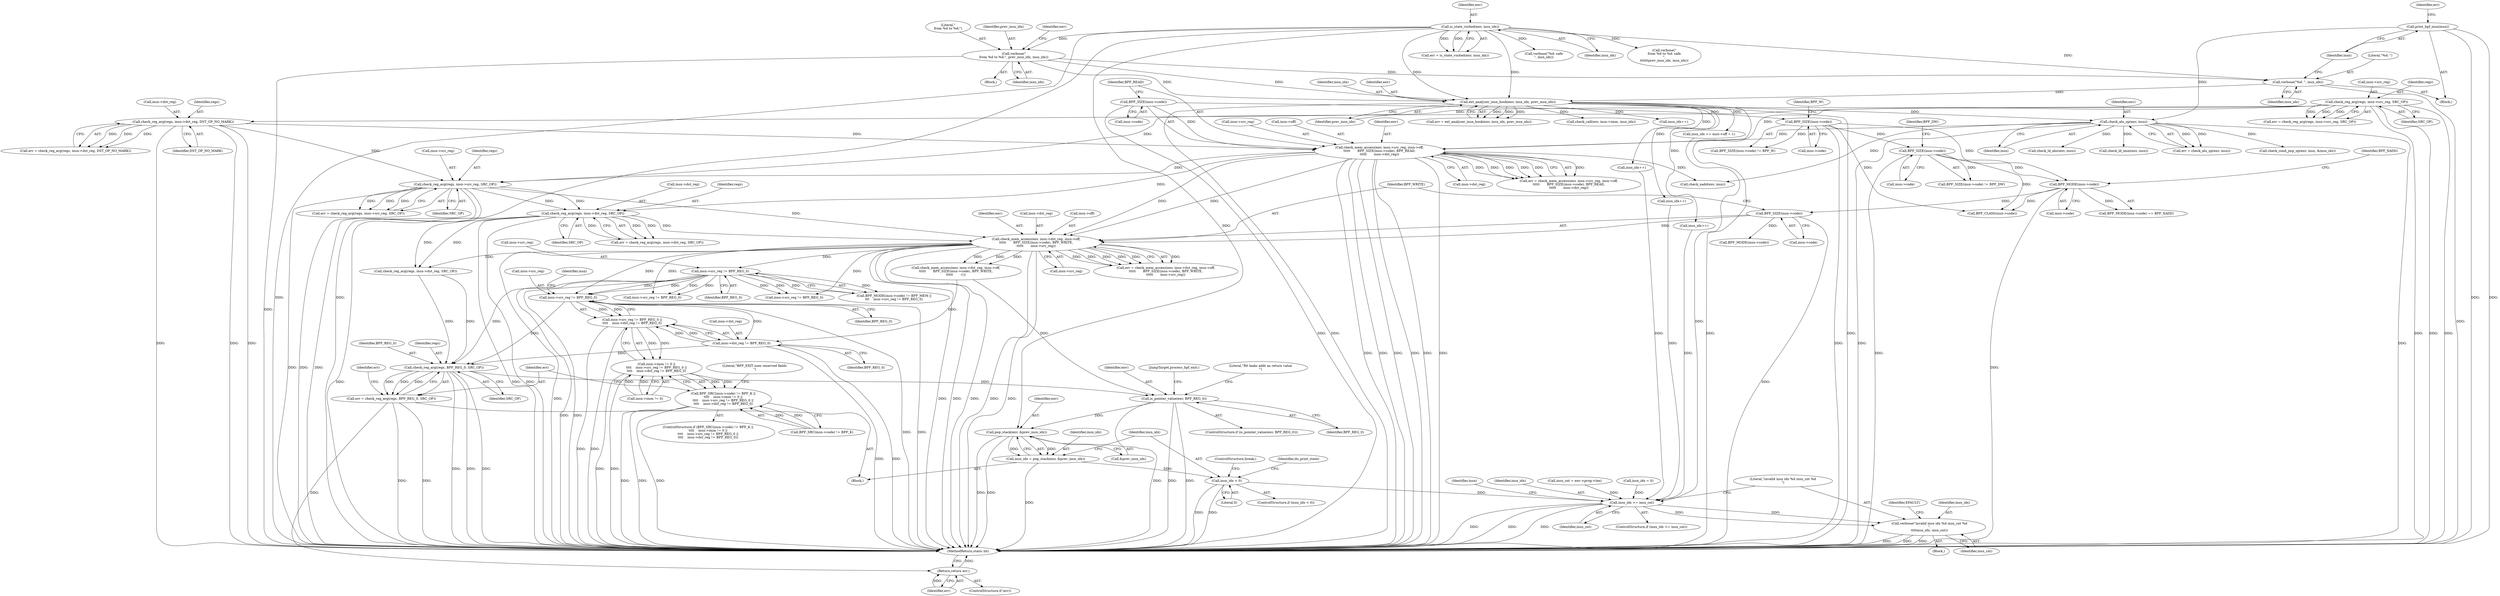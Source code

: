 digraph "1_linux_0d0e57697f162da4aa218b5feafe614fb666db07@pointer" {
"1000701" [label="(Call,insn->src_reg != BPF_REG_0)"];
"1000535" [label="(Call,insn->src_reg != BPF_REG_0)"];
"1000465" [label="(Call,check_mem_access(env, insn->dst_reg, insn->off,\n\t\t\t\t\t       BPF_SIZE(insn->code), BPF_WRITE,\n\t\t\t\t\t       insn->src_reg))"];
"1000328" [label="(Call,check_mem_access(env, insn->src_reg, insn->off,\n\t\t\t\t\t       BPF_SIZE(insn->code), BPF_READ,\n\t\t\t\t\t       insn->dst_reg))"];
"1000283" [label="(Call,check_alu_op(env, insn))"];
"1000271" [label="(Call,ext_analyzer_insn_hook(env, insn_idx, prev_insn_idx))"];
"1000212" [label="(Call,is_state_visited(env, insn_idx))"];
"1000263" [label="(Call,verbose(\"%d: \", insn_idx))"];
"1000247" [label="(Call,verbose(\"\nfrom %d to %d:\", prev_insn_idx, insn_idx))"];
"1000266" [label="(Call,print_bpf_insn(insn))"];
"1000295" [label="(Call,check_reg_arg(regs, insn->src_reg, SRC_OP))"];
"1000336" [label="(Call,BPF_SIZE(insn->code))"];
"1000307" [label="(Call,check_reg_arg(regs, insn->dst_reg, DST_OP_NO_MARK))"];
"1000444" [label="(Call,check_reg_arg(regs, insn->dst_reg, SRC_OP))"];
"1000432" [label="(Call,check_reg_arg(regs, insn->src_reg, SRC_OP))"];
"1000473" [label="(Call,BPF_SIZE(insn->code))"];
"1000412" [label="(Call,BPF_MODE(insn->code))"];
"1000357" [label="(Call,BPF_SIZE(insn->code))"];
"1000351" [label="(Call,BPF_SIZE(insn->code))"];
"1000700" [label="(Call,insn->src_reg != BPF_REG_0 ||\n\t\t\t\t    insn->dst_reg != BPF_REG_0)"];
"1000694" [label="(Call,insn->imm != 0 ||\n\t\t\t\t    insn->src_reg != BPF_REG_0 ||\n\t\t\t\t    insn->dst_reg != BPF_REG_0)"];
"1000687" [label="(Call,BPF_SRC(insn->code) != BPF_K ||\n\t\t\t\t    insn->imm != 0 ||\n\t\t\t\t    insn->src_reg != BPF_REG_0 ||\n\t\t\t\t    insn->dst_reg != BPF_REG_0)"];
"1000706" [label="(Call,insn->dst_reg != BPF_REG_0)"];
"1000719" [label="(Call,check_reg_arg(regs, BPF_REG_0, SRC_OP))"];
"1000717" [label="(Call,err = check_reg_arg(regs, BPF_REG_0, SRC_OP))"];
"1000725" [label="(Return,return err;)"];
"1000728" [label="(Call,is_pointer_value(env, BPF_REG_0))"];
"1000740" [label="(Call,pop_stack(env, &prev_insn_idx))"];
"1000738" [label="(Call,insn_idx = pop_stack(env, &prev_insn_idx))"];
"1000745" [label="(Call,insn_idx < 0)"];
"1000172" [label="(Call,insn_idx >= insn_cnt)"];
"1000176" [label="(Call,verbose(\"invalid insn idx %d insn_cnt %d\n\",\n\t\t\t\tinsn_idx, insn_cnt))"];
"1000528" [label="(Call,BPF_MODE(insn->code) != BPF_MEM ||\n\t\t\t    insn->src_reg != BPF_REG_0)"];
"1000478" [label="(Call,insn->src_reg)"];
"1000296" [label="(Identifier,regs)"];
"1000560" [label="(Call,check_mem_access(env, insn->dst_reg, insn->off,\n\t\t\t\t\t       BPF_SIZE(insn->code), BPF_WRITE,\n\t\t\t\t\t       -1))"];
"1000284" [label="(Identifier,env)"];
"1000444" [label="(Call,check_reg_arg(regs, insn->dst_reg, SRC_OP))"];
"1000297" [label="(Call,insn->src_reg)"];
"1000176" [label="(Call,verbose(\"invalid insn idx %d insn_cnt %d\n\",\n\t\t\t\tinsn_idx, insn_cnt))"];
"1000337" [label="(Call,insn->code)"];
"1000625" [label="(Call,check_call(env, insn->imm, insn_idx))"];
"1000265" [label="(Identifier,insn_idx)"];
"1000248" [label="(Literal,\"\nfrom %d to %d:\")"];
"1000536" [label="(Call,insn->src_reg)"];
"1000672" [label="(Call,insn_idx += insn->off + 1)"];
"1000350" [label="(Call,BPF_SIZE(insn->code) != BPF_W)"];
"1000340" [label="(Identifier,BPF_READ)"];
"1000740" [label="(Call,pop_stack(env, &prev_insn_idx))"];
"1000263" [label="(Call,verbose(\"%d: \", insn_idx))"];
"1000420" [label="(Call,check_xadd(env, insn))"];
"1000726" [label="(Identifier,err)"];
"1000445" [label="(Identifier,regs)"];
"1000237" [label="(Call,verbose(\"%d: safe\n\", insn_idx))"];
"1000266" [label="(Call,print_bpf_insn(insn))"];
"1000285" [label="(Identifier,insn)"];
"1000742" [label="(Call,&prev_insn_idx)"];
"1000213" [label="(Identifier,env)"];
"1000708" [label="(Identifier,insn)"];
"1000358" [label="(Call,insn->code)"];
"1000137" [label="(Call,insn_cnt = env->prog->len)"];
"1000739" [label="(Identifier,insn_idx)"];
"1000656" [label="(Call,insn->src_reg != BPF_REG_0)"];
"1000159" [label="(Call,insn_idx = 0)"];
"1000749" [label="(ControlStructure,break;)"];
"1000356" [label="(Call,BPF_SIZE(insn->code) != BPF_DW)"];
"1000686" [label="(ControlStructure,if (BPF_SRC(insn->code) != BPF_K ||\n\t\t\t\t    insn->imm != 0 ||\n\t\t\t\t    insn->src_reg != BPF_REG_0 ||\n\t\t\t\t    insn->dst_reg != BPF_REG_0))"];
"1000270" [label="(Identifier,err)"];
"1000328" [label="(Call,check_mem_access(env, insn->src_reg, insn->off,\n\t\t\t\t\t       BPF_SIZE(insn->code), BPF_READ,\n\t\t\t\t\t       insn->dst_reg))"];
"1000463" [label="(Call,err = check_mem_access(env, insn->dst_reg, insn->off,\n\t\t\t\t\t       BPF_SIZE(insn->code), BPF_WRITE,\n\t\t\t\t\t       insn->src_reg))"];
"1000710" [label="(Identifier,BPF_REG_0)"];
"1000336" [label="(Call,BPF_SIZE(insn->code))"];
"1000430" [label="(Call,err = check_reg_arg(regs, insn->src_reg, SRC_OP))"];
"1000723" [label="(ControlStructure,if (err))"];
"1000177" [label="(Literal,\"invalid insn idx %d insn_cnt %d\n\")"];
"1000427" [label="(Call,insn_idx++)"];
"1000293" [label="(Call,err = check_reg_arg(regs, insn->src_reg, SRC_OP))"];
"1000267" [label="(Identifier,insn)"];
"1000747" [label="(Literal,0)"];
"1000688" [label="(Call,BPF_SRC(insn->code) != BPF_K)"];
"1000295" [label="(Call,check_reg_arg(regs, insn->src_reg, SRC_OP))"];
"1000333" [label="(Call,insn->off)"];
"1000477" [label="(Identifier,BPF_WRITE)"];
"1000467" [label="(Call,insn->dst_reg)"];
"1000548" [label="(Call,check_reg_arg(regs, insn->dst_reg, SRC_OP))"];
"1000264" [label="(Literal,\"%d: \")"];
"1000700" [label="(Call,insn->src_reg != BPF_REG_0 ||\n\t\t\t\t    insn->dst_reg != BPF_REG_0)"];
"1000416" [label="(Identifier,BPF_XADD)"];
"1000283" [label="(Call,check_alu_op(env, insn))"];
"1000352" [label="(Call,insn->code)"];
"1000329" [label="(Identifier,env)"];
"1000727" [label="(ControlStructure,if (is_pointer_value(env, BPF_REG_0)))"];
"1000171" [label="(ControlStructure,if (insn_idx >= insn_cnt))"];
"1000721" [label="(Identifier,BPF_REG_0)"];
"1000831" [label="(MethodReturn,static int)"];
"1000305" [label="(Call,err = check_reg_arg(regs, insn->dst_reg, DST_OP_NO_MARK))"];
"1000247" [label="(Call,verbose(\"\nfrom %d to %d:\", prev_insn_idx, insn_idx))"];
"1000249" [label="(Identifier,prev_insn_idx)"];
"1000175" [label="(Block,)"];
"1000246" [label="(Block,)"];
"1000212" [label="(Call,is_state_visited(env, insn_idx))"];
"1000718" [label="(Identifier,err)"];
"1000174" [label="(Identifier,insn_cnt)"];
"1000539" [label="(Identifier,BPF_REG_0)"];
"1000442" [label="(Call,err = check_reg_arg(regs, insn->dst_reg, SRC_OP))"];
"1000707" [label="(Call,insn->dst_reg)"];
"1000720" [label="(Identifier,regs)"];
"1000741" [label="(Identifier,env)"];
"1000685" [label="(Block,)"];
"1000745" [label="(Call,insn_idx < 0)"];
"1000182" [label="(Identifier,EFAULT)"];
"1000753" [label="(Identifier,do_print_state)"];
"1000361" [label="(Identifier,BPF_DW)"];
"1000412" [label="(Call,BPF_MODE(insn->code))"];
"1000351" [label="(Call,BPF_SIZE(insn->code))"];
"1000722" [label="(Identifier,SRC_OP)"];
"1000179" [label="(Identifier,insn_cnt)"];
"1000250" [label="(Identifier,insn_idx)"];
"1000433" [label="(Identifier,regs)"];
"1000355" [label="(Identifier,BPF_W)"];
"1000434" [label="(Call,insn->src_reg)"];
"1000214" [label="(Identifier,insn_idx)"];
"1000189" [label="(Call,BPF_CLASS(insn->code))"];
"1000695" [label="(Call,insn->imm != 0)"];
"1000803" [label="(Call,check_ld_imm(env, insn))"];
"1000312" [label="(Identifier,DST_OP_NO_MARK)"];
"1000330" [label="(Call,insn->src_reg)"];
"1000281" [label="(Call,err = check_alu_op(env, insn))"];
"1000530" [label="(Call,BPF_MODE(insn->code))"];
"1000738" [label="(Call,insn_idx = pop_stack(env, &prev_insn_idx))"];
"1000437" [label="(Identifier,SRC_OP)"];
"1000309" [label="(Call,insn->dst_reg)"];
"1000607" [label="(Call,insn->src_reg != BPF_REG_0)"];
"1000184" [label="(Identifier,insn)"];
"1000694" [label="(Call,insn->imm != 0 ||\n\t\t\t\t    insn->src_reg != BPF_REG_0 ||\n\t\t\t\t    insn->dst_reg != BPF_REG_0)"];
"1000341" [label="(Call,insn->dst_reg)"];
"1000307" [label="(Call,check_reg_arg(regs, insn->dst_reg, DST_OP_NO_MARK))"];
"1000810" [label="(Call,insn_idx++)"];
"1000473" [label="(Call,BPF_SIZE(insn->code))"];
"1000725" [label="(Return,return err;)"];
"1000713" [label="(Literal,\"BPF_EXIT uses reserved fields\n\")"];
"1000274" [label="(Identifier,prev_insn_idx)"];
"1000733" [label="(Literal,\"R0 leaks addr as return value\n\")"];
"1000729" [label="(Identifier,env)"];
"1000232" [label="(Call,verbose(\"\nfrom %d to %d: safe\n\",\n\t\t\t\t\t\tprev_insn_idx, insn_idx))"];
"1000730" [label="(Identifier,BPF_REG_0)"];
"1000701" [label="(Call,insn->src_reg != BPF_REG_0)"];
"1000535" [label="(Call,insn->src_reg != BPF_REG_0)"];
"1000210" [label="(Call,err = is_state_visited(env, insn_idx))"];
"1000717" [label="(Call,err = check_reg_arg(regs, BPF_REG_0, SRC_OP))"];
"1000273" [label="(Identifier,insn_idx)"];
"1000254" [label="(Identifier,env)"];
"1000262" [label="(Block,)"];
"1000413" [label="(Call,insn->code)"];
"1000357" [label="(Call,BPF_SIZE(insn->code))"];
"1000760" [label="(Call,check_cond_jmp_op(env, insn, &insn_idx))"];
"1000446" [label="(Call,insn->dst_reg)"];
"1000465" [label="(Call,check_mem_access(env, insn->dst_reg, insn->off,\n\t\t\t\t\t       BPF_SIZE(insn->code), BPF_WRITE,\n\t\t\t\t\t       insn->src_reg))"];
"1000173" [label="(Identifier,insn_idx)"];
"1000272" [label="(Identifier,env)"];
"1000271" [label="(Call,ext_analyzer_insn_hook(env, insn_idx, prev_insn_idx))"];
"1000300" [label="(Identifier,SRC_OP)"];
"1000269" [label="(Call,err = ext_analyzer_insn_hook(env, insn_idx, prev_insn_idx))"];
"1000824" [label="(Call,insn_idx++)"];
"1000702" [label="(Call,insn->src_reg)"];
"1000719" [label="(Call,check_reg_arg(regs, BPF_REG_0, SRC_OP))"];
"1000737" [label="(JumpTarget,process_bpf_exit:)"];
"1000744" [label="(ControlStructure,if (insn_idx < 0))"];
"1000470" [label="(Call,insn->off)"];
"1000363" [label="(Call,insn_idx++)"];
"1000706" [label="(Call,insn->dst_reg != BPF_REG_0)"];
"1000724" [label="(Identifier,err)"];
"1000308" [label="(Identifier,regs)"];
"1000746" [label="(Identifier,insn_idx)"];
"1000466" [label="(Identifier,env)"];
"1000705" [label="(Identifier,BPF_REG_0)"];
"1000411" [label="(Call,BPF_MODE(insn->code) == BPF_XADD)"];
"1000728" [label="(Call,is_pointer_value(env, BPF_REG_0))"];
"1000178" [label="(Identifier,insn_idx)"];
"1000474" [label="(Call,insn->code)"];
"1000788" [label="(Call,check_ld_abs(env, insn))"];
"1000432" [label="(Call,check_reg_arg(regs, insn->src_reg, SRC_OP))"];
"1000687" [label="(Call,BPF_SRC(insn->code) != BPF_K ||\n\t\t\t\t    insn->imm != 0 ||\n\t\t\t\t    insn->src_reg != BPF_REG_0 ||\n\t\t\t\t    insn->dst_reg != BPF_REG_0)"];
"1000172" [label="(Call,insn_idx >= insn_cnt)"];
"1000449" [label="(Identifier,SRC_OP)"];
"1000326" [label="(Call,err = check_mem_access(env, insn->src_reg, insn->off,\n\t\t\t\t\t       BPF_SIZE(insn->code), BPF_READ,\n\t\t\t\t\t       insn->dst_reg))"];
"1000701" -> "1000700"  [label="AST: "];
"1000701" -> "1000705"  [label="CFG: "];
"1000702" -> "1000701"  [label="AST: "];
"1000705" -> "1000701"  [label="AST: "];
"1000708" -> "1000701"  [label="CFG: "];
"1000700" -> "1000701"  [label="CFG: "];
"1000701" -> "1000831"  [label="DDG: "];
"1000701" -> "1000831"  [label="DDG: "];
"1000701" -> "1000700"  [label="DDG: "];
"1000701" -> "1000700"  [label="DDG: "];
"1000535" -> "1000701"  [label="DDG: "];
"1000535" -> "1000701"  [label="DDG: "];
"1000465" -> "1000701"  [label="DDG: "];
"1000701" -> "1000706"  [label="DDG: "];
"1000701" -> "1000719"  [label="DDG: "];
"1000535" -> "1000528"  [label="AST: "];
"1000535" -> "1000539"  [label="CFG: "];
"1000536" -> "1000535"  [label="AST: "];
"1000539" -> "1000535"  [label="AST: "];
"1000528" -> "1000535"  [label="CFG: "];
"1000535" -> "1000831"  [label="DDG: "];
"1000535" -> "1000831"  [label="DDG: "];
"1000535" -> "1000528"  [label="DDG: "];
"1000535" -> "1000528"  [label="DDG: "];
"1000465" -> "1000535"  [label="DDG: "];
"1000535" -> "1000607"  [label="DDG: "];
"1000535" -> "1000607"  [label="DDG: "];
"1000535" -> "1000656"  [label="DDG: "];
"1000535" -> "1000656"  [label="DDG: "];
"1000535" -> "1000719"  [label="DDG: "];
"1000465" -> "1000463"  [label="AST: "];
"1000465" -> "1000478"  [label="CFG: "];
"1000466" -> "1000465"  [label="AST: "];
"1000467" -> "1000465"  [label="AST: "];
"1000470" -> "1000465"  [label="AST: "];
"1000473" -> "1000465"  [label="AST: "];
"1000477" -> "1000465"  [label="AST: "];
"1000478" -> "1000465"  [label="AST: "];
"1000463" -> "1000465"  [label="CFG: "];
"1000465" -> "1000831"  [label="DDG: "];
"1000465" -> "1000831"  [label="DDG: "];
"1000465" -> "1000831"  [label="DDG: "];
"1000465" -> "1000831"  [label="DDG: "];
"1000465" -> "1000831"  [label="DDG: "];
"1000465" -> "1000831"  [label="DDG: "];
"1000465" -> "1000463"  [label="DDG: "];
"1000465" -> "1000463"  [label="DDG: "];
"1000465" -> "1000463"  [label="DDG: "];
"1000465" -> "1000463"  [label="DDG: "];
"1000465" -> "1000463"  [label="DDG: "];
"1000465" -> "1000463"  [label="DDG: "];
"1000328" -> "1000465"  [label="DDG: "];
"1000328" -> "1000465"  [label="DDG: "];
"1000444" -> "1000465"  [label="DDG: "];
"1000473" -> "1000465"  [label="DDG: "];
"1000432" -> "1000465"  [label="DDG: "];
"1000465" -> "1000548"  [label="DDG: "];
"1000465" -> "1000560"  [label="DDG: "];
"1000465" -> "1000560"  [label="DDG: "];
"1000465" -> "1000560"  [label="DDG: "];
"1000465" -> "1000607"  [label="DDG: "];
"1000465" -> "1000656"  [label="DDG: "];
"1000328" -> "1000326"  [label="AST: "];
"1000328" -> "1000341"  [label="CFG: "];
"1000329" -> "1000328"  [label="AST: "];
"1000330" -> "1000328"  [label="AST: "];
"1000333" -> "1000328"  [label="AST: "];
"1000336" -> "1000328"  [label="AST: "];
"1000340" -> "1000328"  [label="AST: "];
"1000341" -> "1000328"  [label="AST: "];
"1000326" -> "1000328"  [label="CFG: "];
"1000328" -> "1000831"  [label="DDG: "];
"1000328" -> "1000831"  [label="DDG: "];
"1000328" -> "1000831"  [label="DDG: "];
"1000328" -> "1000831"  [label="DDG: "];
"1000328" -> "1000831"  [label="DDG: "];
"1000328" -> "1000831"  [label="DDG: "];
"1000328" -> "1000326"  [label="DDG: "];
"1000328" -> "1000326"  [label="DDG: "];
"1000328" -> "1000326"  [label="DDG: "];
"1000328" -> "1000326"  [label="DDG: "];
"1000328" -> "1000326"  [label="DDG: "];
"1000328" -> "1000326"  [label="DDG: "];
"1000283" -> "1000328"  [label="DDG: "];
"1000295" -> "1000328"  [label="DDG: "];
"1000336" -> "1000328"  [label="DDG: "];
"1000307" -> "1000328"  [label="DDG: "];
"1000328" -> "1000420"  [label="DDG: "];
"1000328" -> "1000432"  [label="DDG: "];
"1000328" -> "1000444"  [label="DDG: "];
"1000283" -> "1000281"  [label="AST: "];
"1000283" -> "1000285"  [label="CFG: "];
"1000284" -> "1000283"  [label="AST: "];
"1000285" -> "1000283"  [label="AST: "];
"1000281" -> "1000283"  [label="CFG: "];
"1000283" -> "1000831"  [label="DDG: "];
"1000283" -> "1000831"  [label="DDG: "];
"1000283" -> "1000281"  [label="DDG: "];
"1000283" -> "1000281"  [label="DDG: "];
"1000271" -> "1000283"  [label="DDG: "];
"1000266" -> "1000283"  [label="DDG: "];
"1000283" -> "1000420"  [label="DDG: "];
"1000283" -> "1000760"  [label="DDG: "];
"1000283" -> "1000788"  [label="DDG: "];
"1000283" -> "1000803"  [label="DDG: "];
"1000271" -> "1000269"  [label="AST: "];
"1000271" -> "1000274"  [label="CFG: "];
"1000272" -> "1000271"  [label="AST: "];
"1000273" -> "1000271"  [label="AST: "];
"1000274" -> "1000271"  [label="AST: "];
"1000269" -> "1000271"  [label="CFG: "];
"1000271" -> "1000831"  [label="DDG: "];
"1000271" -> "1000831"  [label="DDG: "];
"1000271" -> "1000831"  [label="DDG: "];
"1000271" -> "1000269"  [label="DDG: "];
"1000271" -> "1000269"  [label="DDG: "];
"1000271" -> "1000269"  [label="DDG: "];
"1000212" -> "1000271"  [label="DDG: "];
"1000212" -> "1000271"  [label="DDG: "];
"1000263" -> "1000271"  [label="DDG: "];
"1000247" -> "1000271"  [label="DDG: "];
"1000247" -> "1000271"  [label="DDG: "];
"1000271" -> "1000363"  [label="DDG: "];
"1000271" -> "1000427"  [label="DDG: "];
"1000271" -> "1000625"  [label="DDG: "];
"1000271" -> "1000672"  [label="DDG: "];
"1000271" -> "1000810"  [label="DDG: "];
"1000271" -> "1000824"  [label="DDG: "];
"1000212" -> "1000210"  [label="AST: "];
"1000212" -> "1000214"  [label="CFG: "];
"1000213" -> "1000212"  [label="AST: "];
"1000214" -> "1000212"  [label="AST: "];
"1000210" -> "1000212"  [label="CFG: "];
"1000212" -> "1000831"  [label="DDG: "];
"1000212" -> "1000831"  [label="DDG: "];
"1000212" -> "1000210"  [label="DDG: "];
"1000212" -> "1000210"  [label="DDG: "];
"1000212" -> "1000232"  [label="DDG: "];
"1000212" -> "1000237"  [label="DDG: "];
"1000212" -> "1000247"  [label="DDG: "];
"1000212" -> "1000263"  [label="DDG: "];
"1000212" -> "1000740"  [label="DDG: "];
"1000263" -> "1000262"  [label="AST: "];
"1000263" -> "1000265"  [label="CFG: "];
"1000264" -> "1000263"  [label="AST: "];
"1000265" -> "1000263"  [label="AST: "];
"1000267" -> "1000263"  [label="CFG: "];
"1000263" -> "1000831"  [label="DDG: "];
"1000247" -> "1000263"  [label="DDG: "];
"1000247" -> "1000246"  [label="AST: "];
"1000247" -> "1000250"  [label="CFG: "];
"1000248" -> "1000247"  [label="AST: "];
"1000249" -> "1000247"  [label="AST: "];
"1000250" -> "1000247"  [label="AST: "];
"1000254" -> "1000247"  [label="CFG: "];
"1000247" -> "1000831"  [label="DDG: "];
"1000266" -> "1000262"  [label="AST: "];
"1000266" -> "1000267"  [label="CFG: "];
"1000267" -> "1000266"  [label="AST: "];
"1000270" -> "1000266"  [label="CFG: "];
"1000266" -> "1000831"  [label="DDG: "];
"1000266" -> "1000831"  [label="DDG: "];
"1000295" -> "1000293"  [label="AST: "];
"1000295" -> "1000300"  [label="CFG: "];
"1000296" -> "1000295"  [label="AST: "];
"1000297" -> "1000295"  [label="AST: "];
"1000300" -> "1000295"  [label="AST: "];
"1000293" -> "1000295"  [label="CFG: "];
"1000295" -> "1000831"  [label="DDG: "];
"1000295" -> "1000831"  [label="DDG: "];
"1000295" -> "1000831"  [label="DDG: "];
"1000295" -> "1000293"  [label="DDG: "];
"1000295" -> "1000293"  [label="DDG: "];
"1000295" -> "1000293"  [label="DDG: "];
"1000295" -> "1000307"  [label="DDG: "];
"1000295" -> "1000432"  [label="DDG: "];
"1000336" -> "1000337"  [label="CFG: "];
"1000337" -> "1000336"  [label="AST: "];
"1000340" -> "1000336"  [label="CFG: "];
"1000336" -> "1000831"  [label="DDG: "];
"1000336" -> "1000351"  [label="DDG: "];
"1000307" -> "1000305"  [label="AST: "];
"1000307" -> "1000312"  [label="CFG: "];
"1000308" -> "1000307"  [label="AST: "];
"1000309" -> "1000307"  [label="AST: "];
"1000312" -> "1000307"  [label="AST: "];
"1000305" -> "1000307"  [label="CFG: "];
"1000307" -> "1000831"  [label="DDG: "];
"1000307" -> "1000831"  [label="DDG: "];
"1000307" -> "1000831"  [label="DDG: "];
"1000307" -> "1000305"  [label="DDG: "];
"1000307" -> "1000305"  [label="DDG: "];
"1000307" -> "1000305"  [label="DDG: "];
"1000307" -> "1000432"  [label="DDG: "];
"1000444" -> "1000442"  [label="AST: "];
"1000444" -> "1000449"  [label="CFG: "];
"1000445" -> "1000444"  [label="AST: "];
"1000446" -> "1000444"  [label="AST: "];
"1000449" -> "1000444"  [label="AST: "];
"1000442" -> "1000444"  [label="CFG: "];
"1000444" -> "1000831"  [label="DDG: "];
"1000444" -> "1000831"  [label="DDG: "];
"1000444" -> "1000831"  [label="DDG: "];
"1000444" -> "1000442"  [label="DDG: "];
"1000444" -> "1000442"  [label="DDG: "];
"1000444" -> "1000442"  [label="DDG: "];
"1000432" -> "1000444"  [label="DDG: "];
"1000432" -> "1000444"  [label="DDG: "];
"1000444" -> "1000548"  [label="DDG: "];
"1000444" -> "1000548"  [label="DDG: "];
"1000432" -> "1000430"  [label="AST: "];
"1000432" -> "1000437"  [label="CFG: "];
"1000433" -> "1000432"  [label="AST: "];
"1000434" -> "1000432"  [label="AST: "];
"1000437" -> "1000432"  [label="AST: "];
"1000430" -> "1000432"  [label="CFG: "];
"1000432" -> "1000831"  [label="DDG: "];
"1000432" -> "1000831"  [label="DDG: "];
"1000432" -> "1000831"  [label="DDG: "];
"1000432" -> "1000430"  [label="DDG: "];
"1000432" -> "1000430"  [label="DDG: "];
"1000432" -> "1000430"  [label="DDG: "];
"1000473" -> "1000474"  [label="CFG: "];
"1000474" -> "1000473"  [label="AST: "];
"1000477" -> "1000473"  [label="CFG: "];
"1000473" -> "1000831"  [label="DDG: "];
"1000412" -> "1000473"  [label="DDG: "];
"1000473" -> "1000530"  [label="DDG: "];
"1000412" -> "1000411"  [label="AST: "];
"1000412" -> "1000413"  [label="CFG: "];
"1000413" -> "1000412"  [label="AST: "];
"1000416" -> "1000412"  [label="CFG: "];
"1000412" -> "1000831"  [label="DDG: "];
"1000412" -> "1000189"  [label="DDG: "];
"1000412" -> "1000411"  [label="DDG: "];
"1000357" -> "1000412"  [label="DDG: "];
"1000351" -> "1000412"  [label="DDG: "];
"1000357" -> "1000356"  [label="AST: "];
"1000357" -> "1000358"  [label="CFG: "];
"1000358" -> "1000357"  [label="AST: "];
"1000361" -> "1000357"  [label="CFG: "];
"1000357" -> "1000831"  [label="DDG: "];
"1000357" -> "1000189"  [label="DDG: "];
"1000357" -> "1000356"  [label="DDG: "];
"1000351" -> "1000357"  [label="DDG: "];
"1000351" -> "1000350"  [label="AST: "];
"1000351" -> "1000352"  [label="CFG: "];
"1000352" -> "1000351"  [label="AST: "];
"1000355" -> "1000351"  [label="CFG: "];
"1000351" -> "1000831"  [label="DDG: "];
"1000351" -> "1000189"  [label="DDG: "];
"1000351" -> "1000350"  [label="DDG: "];
"1000700" -> "1000694"  [label="AST: "];
"1000700" -> "1000706"  [label="CFG: "];
"1000706" -> "1000700"  [label="AST: "];
"1000694" -> "1000700"  [label="CFG: "];
"1000700" -> "1000831"  [label="DDG: "];
"1000700" -> "1000831"  [label="DDG: "];
"1000700" -> "1000694"  [label="DDG: "];
"1000700" -> "1000694"  [label="DDG: "];
"1000706" -> "1000700"  [label="DDG: "];
"1000706" -> "1000700"  [label="DDG: "];
"1000694" -> "1000687"  [label="AST: "];
"1000694" -> "1000695"  [label="CFG: "];
"1000695" -> "1000694"  [label="AST: "];
"1000687" -> "1000694"  [label="CFG: "];
"1000694" -> "1000831"  [label="DDG: "];
"1000694" -> "1000831"  [label="DDG: "];
"1000694" -> "1000687"  [label="DDG: "];
"1000694" -> "1000687"  [label="DDG: "];
"1000695" -> "1000694"  [label="DDG: "];
"1000695" -> "1000694"  [label="DDG: "];
"1000687" -> "1000686"  [label="AST: "];
"1000687" -> "1000688"  [label="CFG: "];
"1000688" -> "1000687"  [label="AST: "];
"1000713" -> "1000687"  [label="CFG: "];
"1000718" -> "1000687"  [label="CFG: "];
"1000687" -> "1000831"  [label="DDG: "];
"1000687" -> "1000831"  [label="DDG: "];
"1000687" -> "1000831"  [label="DDG: "];
"1000688" -> "1000687"  [label="DDG: "];
"1000688" -> "1000687"  [label="DDG: "];
"1000706" -> "1000710"  [label="CFG: "];
"1000707" -> "1000706"  [label="AST: "];
"1000710" -> "1000706"  [label="AST: "];
"1000706" -> "1000831"  [label="DDG: "];
"1000706" -> "1000831"  [label="DDG: "];
"1000560" -> "1000706"  [label="DDG: "];
"1000706" -> "1000719"  [label="DDG: "];
"1000719" -> "1000717"  [label="AST: "];
"1000719" -> "1000722"  [label="CFG: "];
"1000720" -> "1000719"  [label="AST: "];
"1000721" -> "1000719"  [label="AST: "];
"1000722" -> "1000719"  [label="AST: "];
"1000717" -> "1000719"  [label="CFG: "];
"1000719" -> "1000831"  [label="DDG: "];
"1000719" -> "1000831"  [label="DDG: "];
"1000719" -> "1000831"  [label="DDG: "];
"1000719" -> "1000717"  [label="DDG: "];
"1000719" -> "1000717"  [label="DDG: "];
"1000719" -> "1000717"  [label="DDG: "];
"1000548" -> "1000719"  [label="DDG: "];
"1000548" -> "1000719"  [label="DDG: "];
"1000719" -> "1000728"  [label="DDG: "];
"1000717" -> "1000685"  [label="AST: "];
"1000718" -> "1000717"  [label="AST: "];
"1000724" -> "1000717"  [label="CFG: "];
"1000717" -> "1000831"  [label="DDG: "];
"1000717" -> "1000831"  [label="DDG: "];
"1000717" -> "1000725"  [label="DDG: "];
"1000725" -> "1000723"  [label="AST: "];
"1000725" -> "1000726"  [label="CFG: "];
"1000726" -> "1000725"  [label="AST: "];
"1000831" -> "1000725"  [label="CFG: "];
"1000725" -> "1000831"  [label="DDG: "];
"1000726" -> "1000725"  [label="DDG: "];
"1000728" -> "1000727"  [label="AST: "];
"1000728" -> "1000730"  [label="CFG: "];
"1000729" -> "1000728"  [label="AST: "];
"1000730" -> "1000728"  [label="AST: "];
"1000733" -> "1000728"  [label="CFG: "];
"1000737" -> "1000728"  [label="CFG: "];
"1000728" -> "1000831"  [label="DDG: "];
"1000728" -> "1000831"  [label="DDG: "];
"1000728" -> "1000831"  [label="DDG: "];
"1000560" -> "1000728"  [label="DDG: "];
"1000728" -> "1000740"  [label="DDG: "];
"1000740" -> "1000738"  [label="AST: "];
"1000740" -> "1000742"  [label="CFG: "];
"1000741" -> "1000740"  [label="AST: "];
"1000742" -> "1000740"  [label="AST: "];
"1000738" -> "1000740"  [label="CFG: "];
"1000740" -> "1000831"  [label="DDG: "];
"1000740" -> "1000831"  [label="DDG: "];
"1000740" -> "1000738"  [label="DDG: "];
"1000740" -> "1000738"  [label="DDG: "];
"1000738" -> "1000685"  [label="AST: "];
"1000739" -> "1000738"  [label="AST: "];
"1000746" -> "1000738"  [label="CFG: "];
"1000738" -> "1000831"  [label="DDG: "];
"1000738" -> "1000745"  [label="DDG: "];
"1000745" -> "1000744"  [label="AST: "];
"1000745" -> "1000747"  [label="CFG: "];
"1000746" -> "1000745"  [label="AST: "];
"1000747" -> "1000745"  [label="AST: "];
"1000749" -> "1000745"  [label="CFG: "];
"1000753" -> "1000745"  [label="CFG: "];
"1000745" -> "1000831"  [label="DDG: "];
"1000745" -> "1000831"  [label="DDG: "];
"1000745" -> "1000172"  [label="DDG: "];
"1000172" -> "1000171"  [label="AST: "];
"1000172" -> "1000174"  [label="CFG: "];
"1000173" -> "1000172"  [label="AST: "];
"1000174" -> "1000172"  [label="AST: "];
"1000177" -> "1000172"  [label="CFG: "];
"1000184" -> "1000172"  [label="CFG: "];
"1000172" -> "1000831"  [label="DDG: "];
"1000172" -> "1000831"  [label="DDG: "];
"1000172" -> "1000831"  [label="DDG: "];
"1000427" -> "1000172"  [label="DDG: "];
"1000363" -> "1000172"  [label="DDG: "];
"1000159" -> "1000172"  [label="DDG: "];
"1000824" -> "1000172"  [label="DDG: "];
"1000672" -> "1000172"  [label="DDG: "];
"1000137" -> "1000172"  [label="DDG: "];
"1000172" -> "1000176"  [label="DDG: "];
"1000172" -> "1000176"  [label="DDG: "];
"1000176" -> "1000175"  [label="AST: "];
"1000176" -> "1000179"  [label="CFG: "];
"1000177" -> "1000176"  [label="AST: "];
"1000178" -> "1000176"  [label="AST: "];
"1000179" -> "1000176"  [label="AST: "];
"1000182" -> "1000176"  [label="CFG: "];
"1000176" -> "1000831"  [label="DDG: "];
"1000176" -> "1000831"  [label="DDG: "];
"1000176" -> "1000831"  [label="DDG: "];
}
